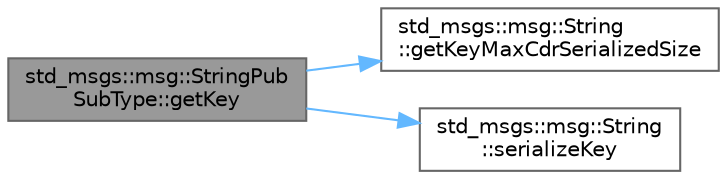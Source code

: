 digraph "std_msgs::msg::StringPubSubType::getKey"
{
 // INTERACTIVE_SVG=YES
 // LATEX_PDF_SIZE
  bgcolor="transparent";
  edge [fontname=Helvetica,fontsize=10,labelfontname=Helvetica,labelfontsize=10];
  node [fontname=Helvetica,fontsize=10,shape=box,height=0.2,width=0.4];
  rankdir="LR";
  Node1 [id="Node000001",label="std_msgs::msg::StringPub\lSubType::getKey",height=0.2,width=0.4,color="gray40", fillcolor="grey60", style="filled", fontcolor="black",tooltip=" "];
  Node1 -> Node2 [id="edge1_Node000001_Node000002",color="steelblue1",style="solid",tooltip=" "];
  Node2 [id="Node000002",label="std_msgs::msg::String\l::getKeyMaxCdrSerializedSize",height=0.2,width=0.4,color="grey40", fillcolor="white", style="filled",URL="$d4/dc9/classstd__msgs_1_1msg_1_1String.html#a23270b7ab9c3561797186b66845d0a88",tooltip="This function returns the maximum serialized size of the Key of an object depending on the buffer ali..."];
  Node1 -> Node3 [id="edge2_Node000001_Node000003",color="steelblue1",style="solid",tooltip=" "];
  Node3 [id="Node000003",label="std_msgs::msg::String\l::serializeKey",height=0.2,width=0.4,color="grey40", fillcolor="white", style="filled",URL="$d4/dc9/classstd__msgs_1_1msg_1_1String.html#a89b2cfe5caa5b418a43534a45c6d67ec",tooltip="This function serializes the key members of an object using CDR serialization."];
}
